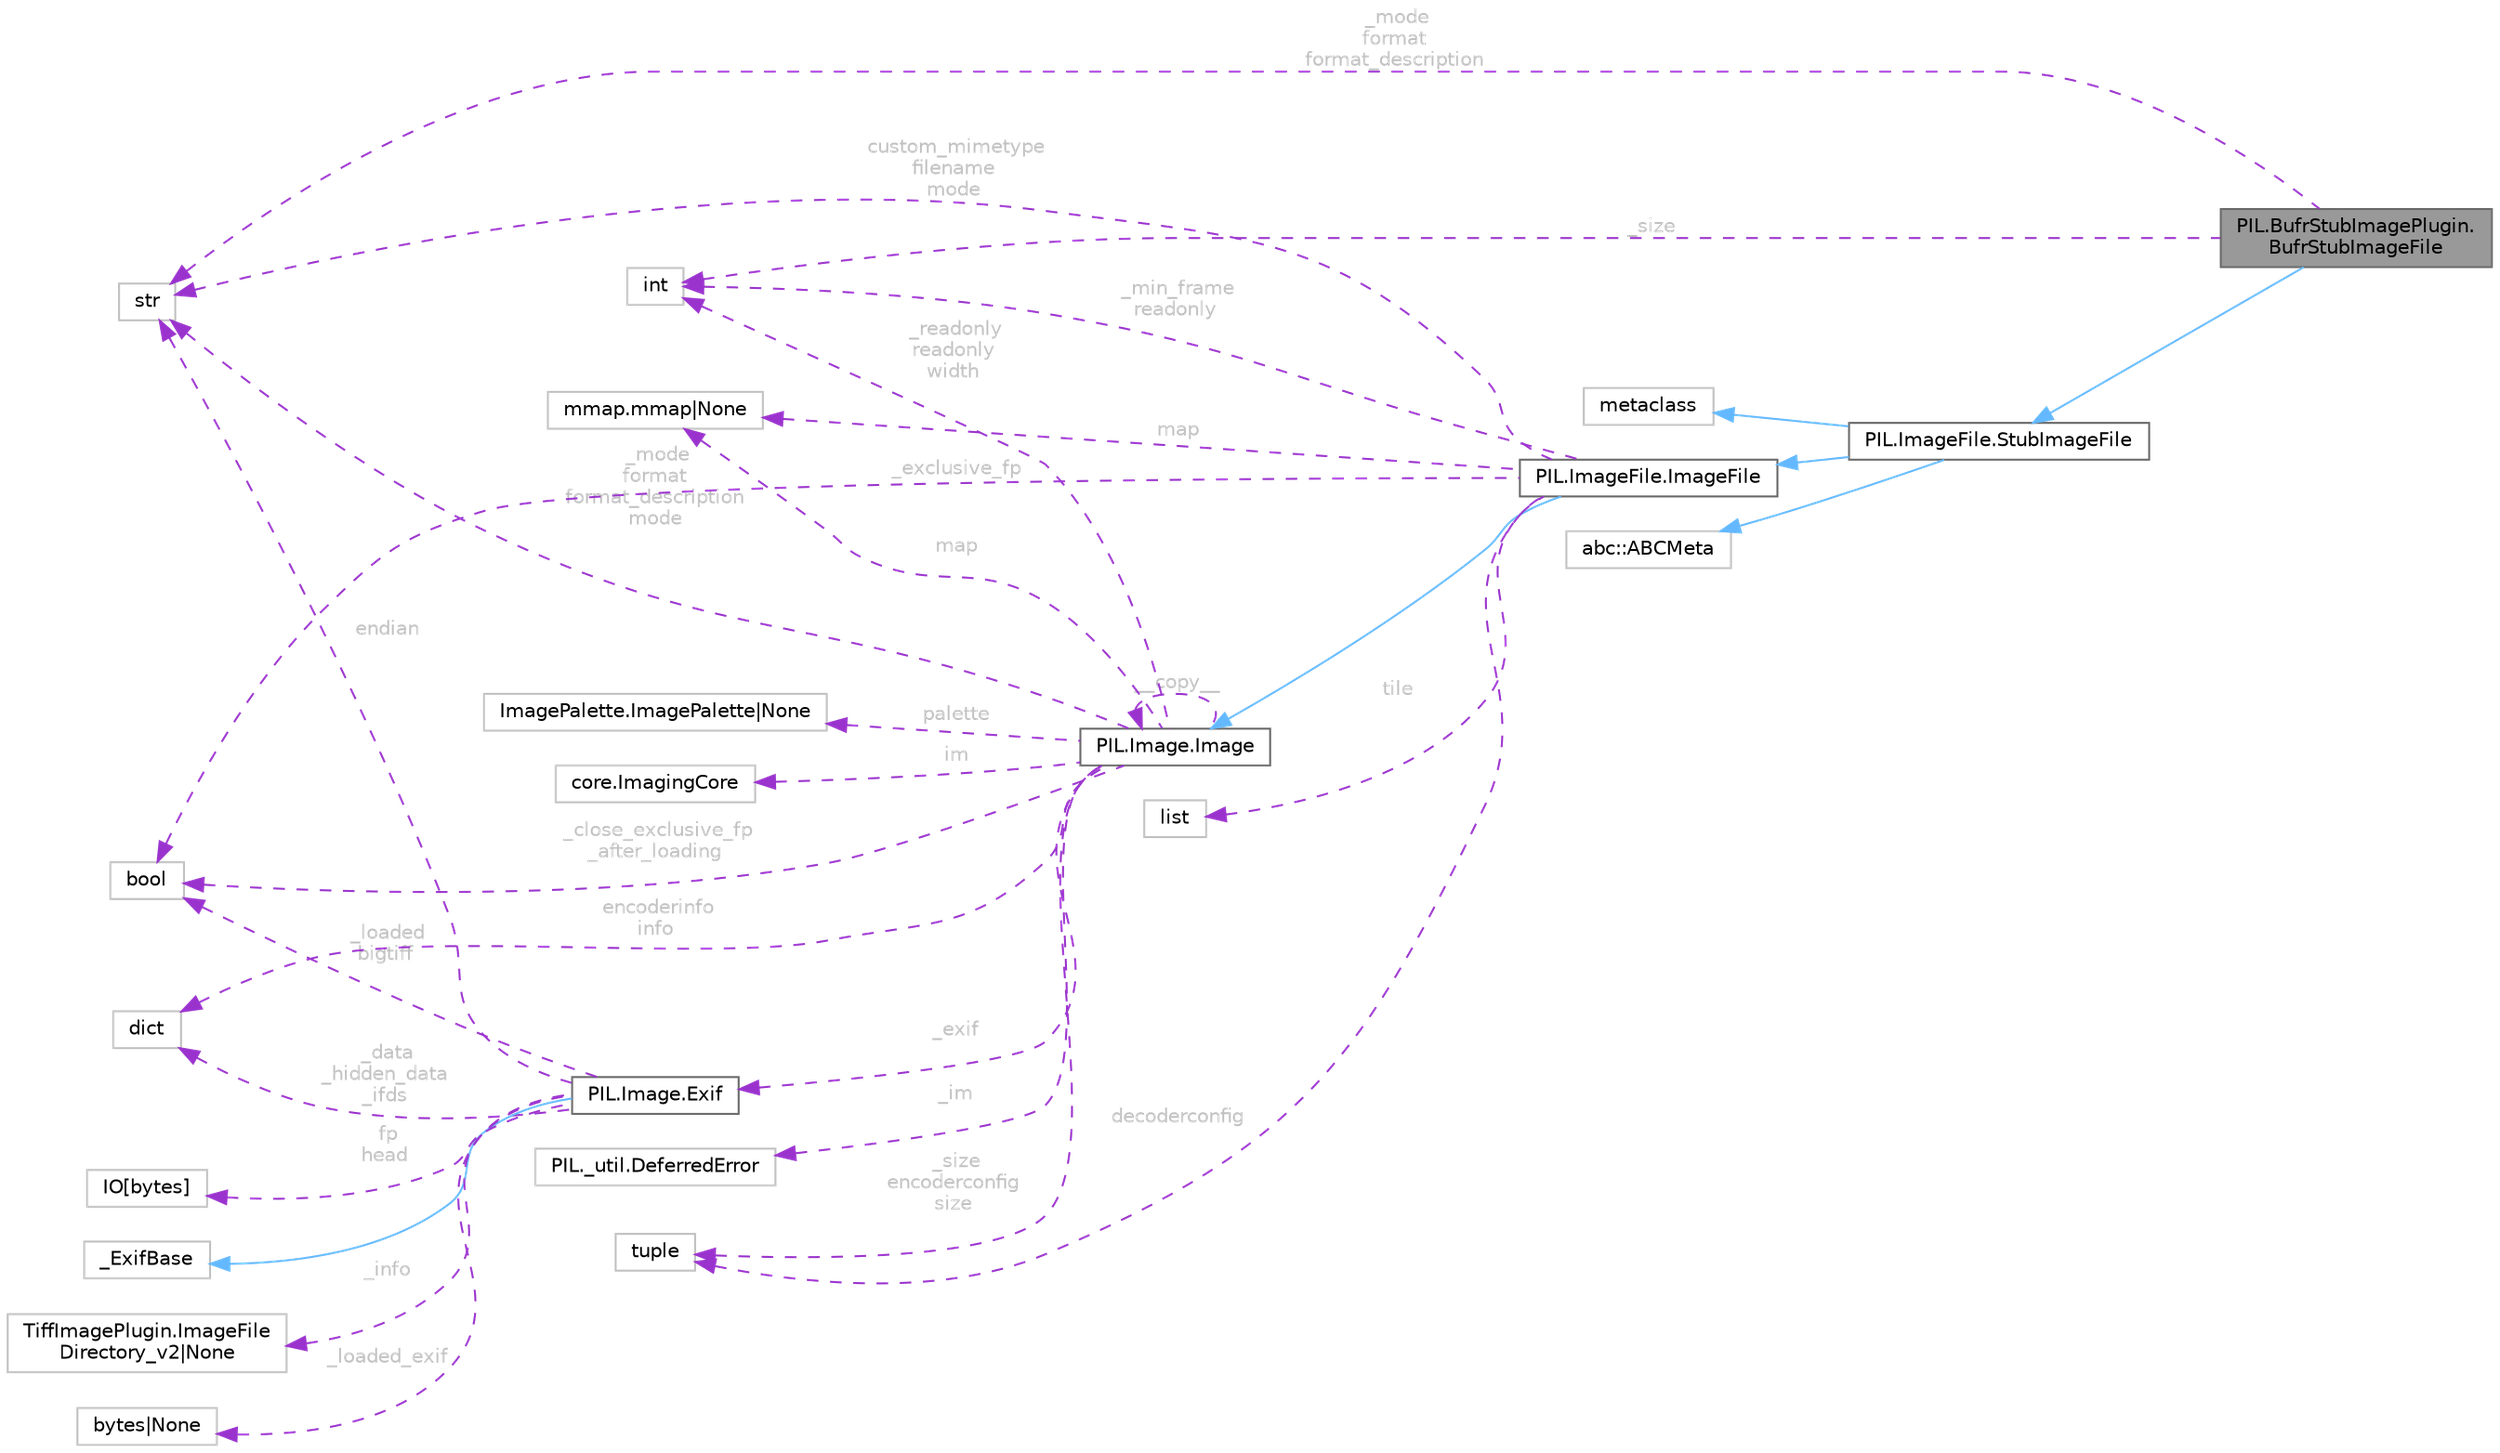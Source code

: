 digraph "PIL.BufrStubImagePlugin.BufrStubImageFile"
{
 // LATEX_PDF_SIZE
  bgcolor="transparent";
  edge [fontname=Helvetica,fontsize=10,labelfontname=Helvetica,labelfontsize=10];
  node [fontname=Helvetica,fontsize=10,shape=box,height=0.2,width=0.4];
  rankdir="LR";
  Node1 [id="Node000001",label="PIL.BufrStubImagePlugin.\lBufrStubImageFile",height=0.2,width=0.4,color="gray40", fillcolor="grey60", style="filled", fontcolor="black",tooltip=" "];
  Node2 -> Node1 [id="edge32_Node000001_Node000002",dir="back",color="steelblue1",style="solid",tooltip=" "];
  Node2 [id="Node000002",label="PIL.ImageFile.StubImageFile",height=0.2,width=0.4,color="gray40", fillcolor="white", style="filled",URL="$dc/db0/classPIL_1_1ImageFile_1_1StubImageFile.html",tooltip=" "];
  Node3 -> Node2 [id="edge33_Node000002_Node000003",dir="back",color="steelblue1",style="solid",tooltip=" "];
  Node3 [id="Node000003",label="PIL.ImageFile.ImageFile",height=0.2,width=0.4,color="gray40", fillcolor="white", style="filled",URL="$da/d3b/classPIL_1_1ImageFile_1_1ImageFile.html",tooltip=" "];
  Node4 -> Node3 [id="edge34_Node000003_Node000004",dir="back",color="steelblue1",style="solid",tooltip=" "];
  Node4 [id="Node000004",label="PIL.Image.Image",height=0.2,width=0.4,color="gray40", fillcolor="white", style="filled",URL="$db/d16/classPIL_1_1Image_1_1Image.html",tooltip=" "];
  Node5 -> Node4 [id="edge35_Node000004_Node000005",dir="back",color="darkorchid3",style="dashed",tooltip=" ",label=" _mode\nformat\nformat_description\nmode",fontcolor="grey" ];
  Node5 [id="Node000005",label="str",height=0.2,width=0.4,color="grey75", fillcolor="white", style="filled",tooltip=" "];
  Node6 -> Node4 [id="edge36_Node000004_Node000006",dir="back",color="darkorchid3",style="dashed",tooltip=" ",label=" _close_exclusive_fp\l_after_loading",fontcolor="grey" ];
  Node6 [id="Node000006",label="bool",height=0.2,width=0.4,color="grey75", fillcolor="white", style="filled",tooltip=" "];
  Node4 -> Node4 [id="edge37_Node000004_Node000004",dir="back",color="darkorchid3",style="dashed",tooltip=" ",label=" __copy__",fontcolor="grey" ];
  Node7 -> Node4 [id="edge38_Node000004_Node000007",dir="back",color="darkorchid3",style="dashed",tooltip=" ",label=" _im",fontcolor="grey" ];
  Node7 [id="Node000007",label="PIL._util.DeferredError",height=0.2,width=0.4,color="grey75", fillcolor="white", style="filled",URL="$d6/d5c/classPIL_1_1__util_1_1DeferredError.html",tooltip=" "];
  Node8 -> Node4 [id="edge39_Node000004_Node000008",dir="back",color="darkorchid3",style="dashed",tooltip=" ",label=" _size\nencoderconfig\nsize",fontcolor="grey" ];
  Node8 [id="Node000008",label="tuple",height=0.2,width=0.4,color="grey75", fillcolor="white", style="filled",tooltip=" "];
  Node9 -> Node4 [id="edge40_Node000004_Node000009",dir="back",color="darkorchid3",style="dashed",tooltip=" ",label=" palette",fontcolor="grey" ];
  Node9 [id="Node000009",label="ImagePalette.ImagePalette\|None",height=0.2,width=0.4,color="grey75", fillcolor="white", style="filled",tooltip=" "];
  Node10 -> Node4 [id="edge41_Node000004_Node000010",dir="back",color="darkorchid3",style="dashed",tooltip=" ",label=" encoderinfo\ninfo",fontcolor="grey" ];
  Node10 [id="Node000010",label="dict",height=0.2,width=0.4,color="grey75", fillcolor="white", style="filled",tooltip=" "];
  Node11 -> Node4 [id="edge42_Node000004_Node000011",dir="back",color="darkorchid3",style="dashed",tooltip=" ",label=" _readonly\nreadonly\nwidth",fontcolor="grey" ];
  Node11 [id="Node000011",label="int",height=0.2,width=0.4,color="grey75", fillcolor="white", style="filled",tooltip=" "];
  Node12 -> Node4 [id="edge43_Node000004_Node000012",dir="back",color="darkorchid3",style="dashed",tooltip=" ",label=" _exif",fontcolor="grey" ];
  Node12 [id="Node000012",label="PIL.Image.Exif",height=0.2,width=0.4,color="gray40", fillcolor="white", style="filled",URL="$d5/d98/classPIL_1_1Image_1_1Exif.html",tooltip=" "];
  Node13 -> Node12 [id="edge44_Node000012_Node000013",dir="back",color="steelblue1",style="solid",tooltip=" "];
  Node13 [id="Node000013",label="_ExifBase",height=0.2,width=0.4,color="grey75", fillcolor="white", style="filled",URL="$d3/dc3/class__ExifBase.html",tooltip=" "];
  Node5 -> Node12 [id="edge45_Node000012_Node000005",dir="back",color="darkorchid3",style="dashed",tooltip=" ",label=" endian",fontcolor="grey" ];
  Node6 -> Node12 [id="edge46_Node000012_Node000006",dir="back",color="darkorchid3",style="dashed",tooltip=" ",label=" _loaded\nbigtiff",fontcolor="grey" ];
  Node10 -> Node12 [id="edge47_Node000012_Node000010",dir="back",color="darkorchid3",style="dashed",tooltip=" ",label=" _data\n_hidden_data\n_ifds",fontcolor="grey" ];
  Node14 -> Node12 [id="edge48_Node000012_Node000014",dir="back",color="darkorchid3",style="dashed",tooltip=" ",label=" _info",fontcolor="grey" ];
  Node14 [id="Node000014",label="TiffImagePlugin.ImageFile\lDirectory_v2\|None",height=0.2,width=0.4,color="grey75", fillcolor="white", style="filled",tooltip=" "];
  Node15 -> Node12 [id="edge49_Node000012_Node000015",dir="back",color="darkorchid3",style="dashed",tooltip=" ",label=" _loaded_exif",fontcolor="grey" ];
  Node15 [id="Node000015",label="bytes\|None",height=0.2,width=0.4,color="grey75", fillcolor="white", style="filled",tooltip=" "];
  Node16 -> Node12 [id="edge50_Node000012_Node000016",dir="back",color="darkorchid3",style="dashed",tooltip=" ",label=" fp\nhead",fontcolor="grey" ];
  Node16 [id="Node000016",label="IO[bytes]",height=0.2,width=0.4,color="grey75", fillcolor="white", style="filled",tooltip=" "];
  Node17 -> Node4 [id="edge51_Node000004_Node000017",dir="back",color="darkorchid3",style="dashed",tooltip=" ",label=" map",fontcolor="grey" ];
  Node17 [id="Node000017",label="mmap.mmap\|None",height=0.2,width=0.4,color="grey75", fillcolor="white", style="filled",tooltip=" "];
  Node18 -> Node4 [id="edge52_Node000004_Node000018",dir="back",color="darkorchid3",style="dashed",tooltip=" ",label=" im",fontcolor="grey" ];
  Node18 [id="Node000018",label="core.ImagingCore",height=0.2,width=0.4,color="grey75", fillcolor="white", style="filled",tooltip=" "];
  Node11 -> Node3 [id="edge53_Node000003_Node000011",dir="back",color="darkorchid3",style="dashed",tooltip=" ",label=" _min_frame\nreadonly",fontcolor="grey" ];
  Node5 -> Node3 [id="edge54_Node000003_Node000005",dir="back",color="darkorchid3",style="dashed",tooltip=" ",label=" custom_mimetype\nfilename\nmode",fontcolor="grey" ];
  Node19 -> Node3 [id="edge55_Node000003_Node000019",dir="back",color="darkorchid3",style="dashed",tooltip=" ",label=" tile",fontcolor="grey" ];
  Node19 [id="Node000019",label="list",height=0.2,width=0.4,color="grey75", fillcolor="white", style="filled",tooltip=" "];
  Node8 -> Node3 [id="edge56_Node000003_Node000008",dir="back",color="darkorchid3",style="dashed",tooltip=" ",label=" decoderconfig",fontcolor="grey" ];
  Node6 -> Node3 [id="edge57_Node000003_Node000006",dir="back",color="darkorchid3",style="dashed",tooltip=" ",label=" _exclusive_fp",fontcolor="grey" ];
  Node17 -> Node3 [id="edge58_Node000003_Node000017",dir="back",color="darkorchid3",style="dashed",tooltip=" ",label=" map",fontcolor="grey" ];
  Node20 -> Node2 [id="edge59_Node000002_Node000020",dir="back",color="steelblue1",style="solid",tooltip=" "];
  Node20 [id="Node000020",label="metaclass",height=0.2,width=0.4,color="grey75", fillcolor="white", style="filled",URL="$d1/d9a/classmetaclass.html",tooltip=" "];
  Node21 -> Node2 [id="edge60_Node000002_Node000021",dir="back",color="steelblue1",style="solid",tooltip=" "];
  Node21 [id="Node000021",label="abc::ABCMeta",height=0.2,width=0.4,color="grey75", fillcolor="white", style="filled",tooltip=" "];
  Node5 -> Node1 [id="edge61_Node000001_Node000005",dir="back",color="darkorchid3",style="dashed",tooltip=" ",label=" _mode\nformat\nformat_description",fontcolor="grey" ];
  Node11 -> Node1 [id="edge62_Node000001_Node000011",dir="back",color="darkorchid3",style="dashed",tooltip=" ",label=" _size",fontcolor="grey" ];
}
